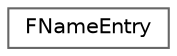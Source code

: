 digraph "Graphical Class Hierarchy"
{
 // INTERACTIVE_SVG=YES
 // LATEX_PDF_SIZE
  bgcolor="transparent";
  edge [fontname=Helvetica,fontsize=10,labelfontname=Helvetica,labelfontsize=10];
  node [fontname=Helvetica,fontsize=10,shape=box,height=0.2,width=0.4];
  rankdir="LR";
  Node0 [id="Node000000",label="FNameEntry",height=0.2,width=0.4,color="grey40", fillcolor="white", style="filled",URL="$dd/def/structFNameEntry.html",tooltip="A global deduplicated name stored in the global name table."];
}
